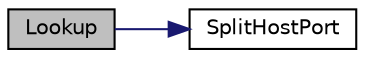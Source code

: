 digraph "Lookup"
{
  edge [fontname="Helvetica",fontsize="10",labelfontname="Helvetica",labelfontsize="10"];
  node [fontname="Helvetica",fontsize="10",shape=record];
  rankdir="LR";
  Node92 [label="Lookup",height=0.2,width=0.4,color="black", fillcolor="grey75", style="filled", fontcolor="black"];
  Node92 -> Node93 [color="midnightblue",fontsize="10",style="solid",fontname="Helvetica"];
  Node93 [label="SplitHostPort",height=0.2,width=0.4,color="black", fillcolor="white", style="filled",URL="$netbase_8cpp.html#a1b1ce2ba1ffe40785e65ec3ad5a20e79"];
}
